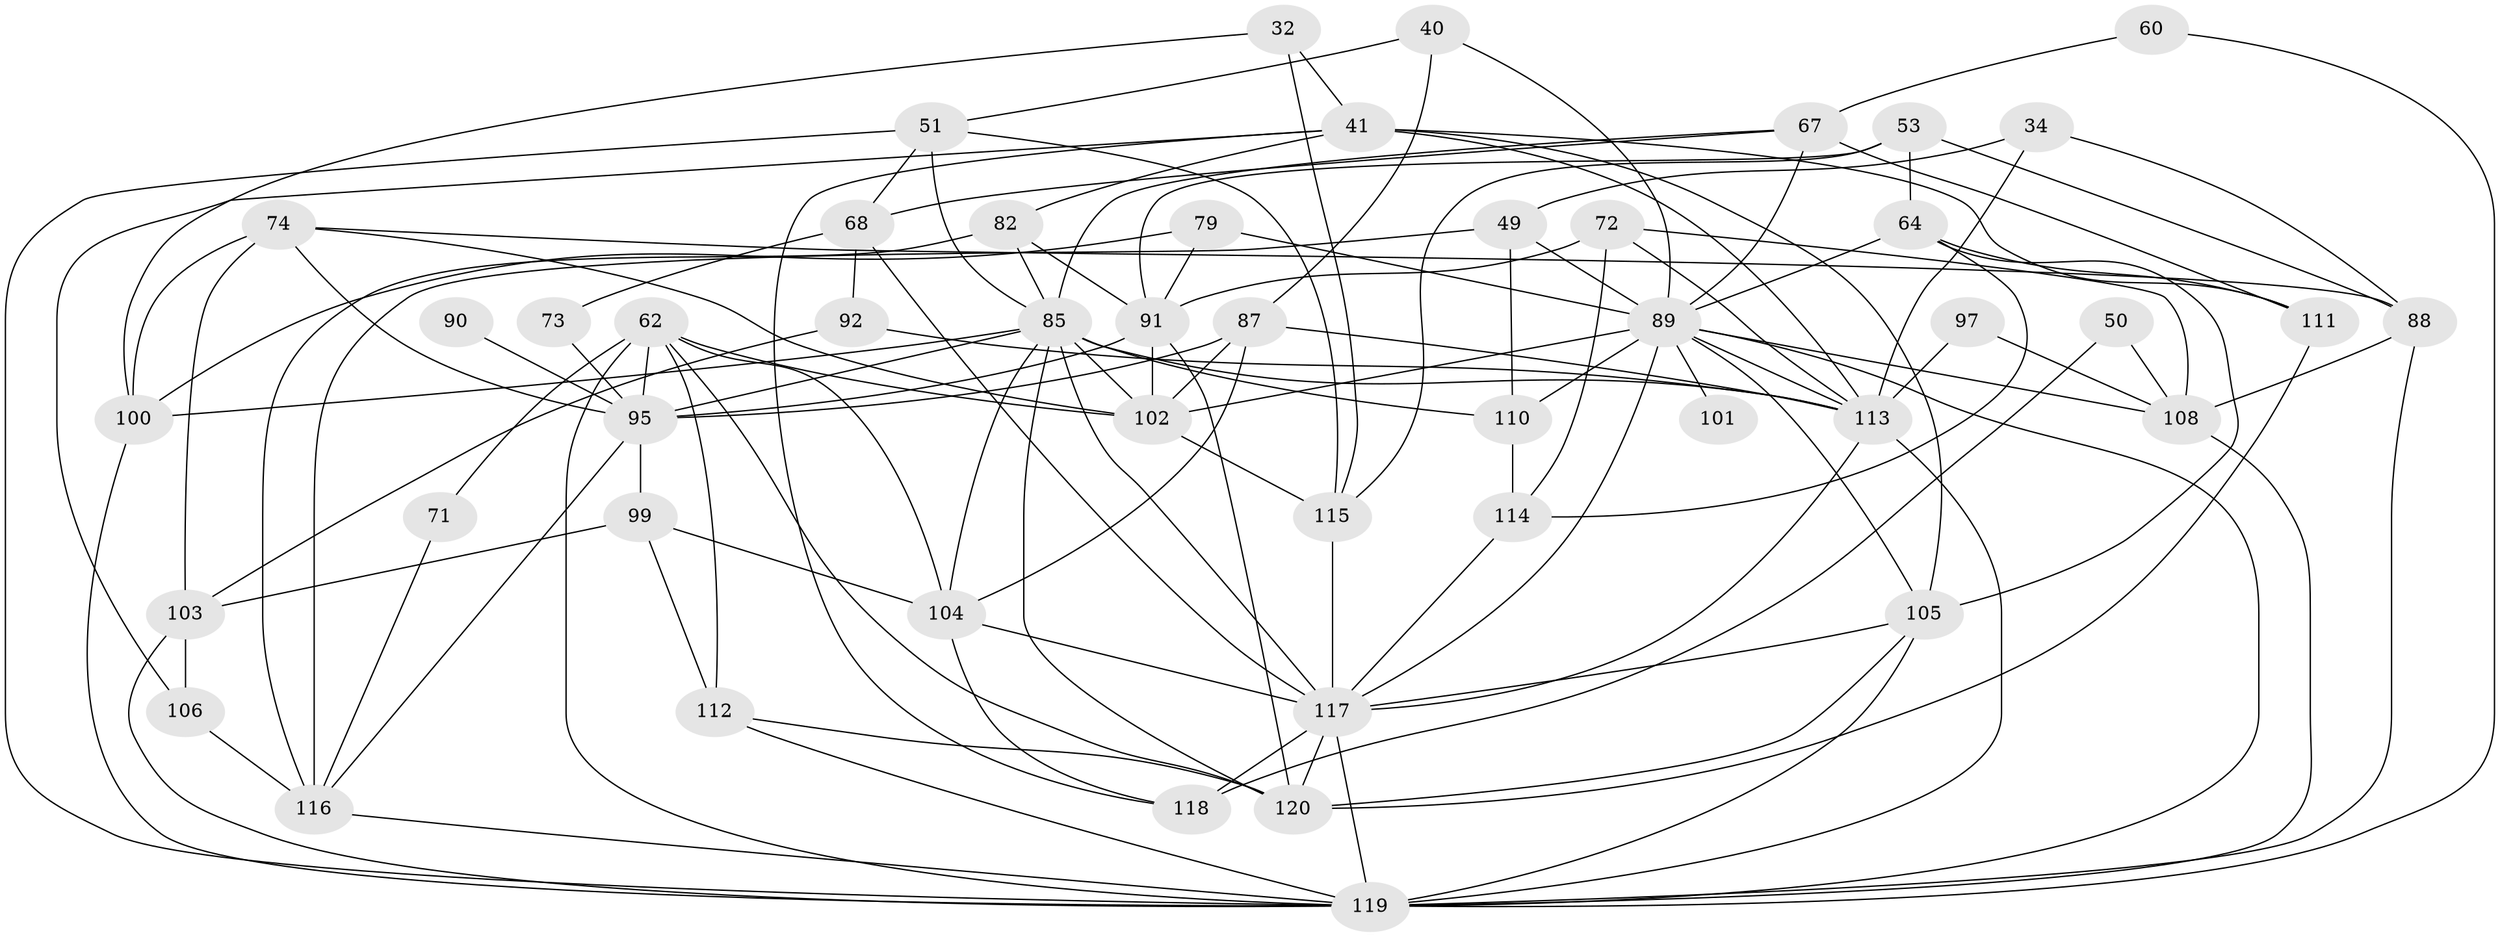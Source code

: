 // original degree distribution, {2: 0.13333333333333333, 4: 0.26666666666666666, 3: 0.2833333333333333, 5: 0.16666666666666666, 6: 0.1, 9: 0.008333333333333333, 7: 0.025, 8: 0.016666666666666666}
// Generated by graph-tools (version 1.1) at 2025/54/03/04/25 21:54:32]
// undirected, 48 vertices, 123 edges
graph export_dot {
graph [start="1"]
  node [color=gray90,style=filled];
  32;
  34 [super="+33"];
  40;
  41 [super="+13+15"];
  49;
  50;
  51;
  53;
  60;
  62 [super="+28"];
  64 [super="+43"];
  67 [super="+12"];
  68 [super="+2"];
  71;
  72;
  73;
  74 [super="+20"];
  79;
  82 [super="+3+39"];
  85 [super="+11+24+78"];
  87;
  88 [super="+84"];
  89 [super="+21+65+81"];
  90;
  91 [super="+48"];
  92;
  95 [super="+22+8"];
  97;
  99 [super="+7"];
  100 [super="+5"];
  101;
  102 [super="+75+83"];
  103;
  104 [super="+19+63"];
  105 [super="+54+25"];
  106;
  108 [super="+76+77"];
  110 [super="+109"];
  111;
  112;
  113 [super="+96"];
  114 [super="+57"];
  115 [super="+55"];
  116 [super="+98"];
  117 [super="+58+93+107"];
  118;
  119 [super="+10+44+56"];
  120 [super="+86+38"];
  32 -- 100;
  32 -- 41;
  32 -- 115;
  34 -- 88;
  34 -- 113 [weight=2];
  34 -- 49;
  40 -- 51;
  40 -- 87;
  40 -- 89;
  41 -- 111;
  41 -- 118;
  41 -- 105 [weight=2];
  41 -- 106;
  41 -- 113;
  41 -- 82;
  49 -- 110;
  49 -- 116 [weight=2];
  49 -- 89;
  50 -- 118;
  50 -- 108;
  51 -- 68;
  51 -- 85;
  51 -- 115;
  51 -- 119;
  53 -- 64;
  53 -- 115;
  53 -- 88;
  53 -- 91;
  60 -- 67;
  60 -- 119;
  62 -- 119 [weight=2];
  62 -- 112 [weight=2];
  62 -- 71;
  62 -- 104;
  62 -- 95;
  62 -- 120;
  62 -- 102;
  64 -- 111;
  64 -- 114;
  64 -- 105;
  64 -- 89;
  67 -- 68 [weight=2];
  67 -- 85 [weight=2];
  67 -- 89 [weight=2];
  67 -- 111;
  68 -- 73;
  68 -- 92;
  68 -- 117 [weight=2];
  71 -- 116;
  72 -- 114;
  72 -- 91;
  72 -- 113;
  72 -- 108;
  73 -- 95;
  74 -- 100;
  74 -- 95;
  74 -- 103;
  74 -- 88;
  74 -- 102;
  79 -- 100;
  79 -- 91;
  79 -- 89;
  82 -- 116;
  82 -- 85;
  82 -- 91;
  85 -- 113 [weight=4];
  85 -- 120;
  85 -- 95 [weight=3];
  85 -- 100 [weight=2];
  85 -- 104 [weight=2];
  85 -- 110 [weight=2];
  85 -- 117 [weight=2];
  85 -- 102 [weight=2];
  87 -- 102;
  87 -- 95;
  87 -- 104;
  87 -- 113;
  88 -- 108;
  88 -- 119;
  89 -- 108 [weight=4];
  89 -- 101 [weight=2];
  89 -- 102 [weight=2];
  89 -- 110;
  89 -- 119;
  89 -- 117 [weight=2];
  89 -- 113;
  89 -- 105;
  90 -- 95 [weight=2];
  91 -- 95 [weight=2];
  91 -- 120;
  91 -- 102 [weight=2];
  92 -- 103;
  92 -- 113;
  95 -- 116;
  95 -- 99;
  97 -- 113;
  97 -- 108;
  99 -- 103;
  99 -- 112;
  99 -- 104;
  100 -- 119;
  102 -- 115 [weight=2];
  103 -- 106;
  103 -- 119;
  104 -- 117;
  104 -- 118;
  105 -- 119 [weight=4];
  105 -- 120;
  105 -- 117;
  106 -- 116;
  108 -- 119 [weight=2];
  110 -- 114;
  111 -- 120;
  112 -- 119 [weight=3];
  112 -- 120;
  113 -- 119 [weight=2];
  113 -- 117;
  114 -- 117 [weight=2];
  115 -- 117 [weight=3];
  116 -- 119;
  117 -- 119 [weight=3];
  117 -- 118 [weight=2];
  117 -- 120 [weight=2];
}
